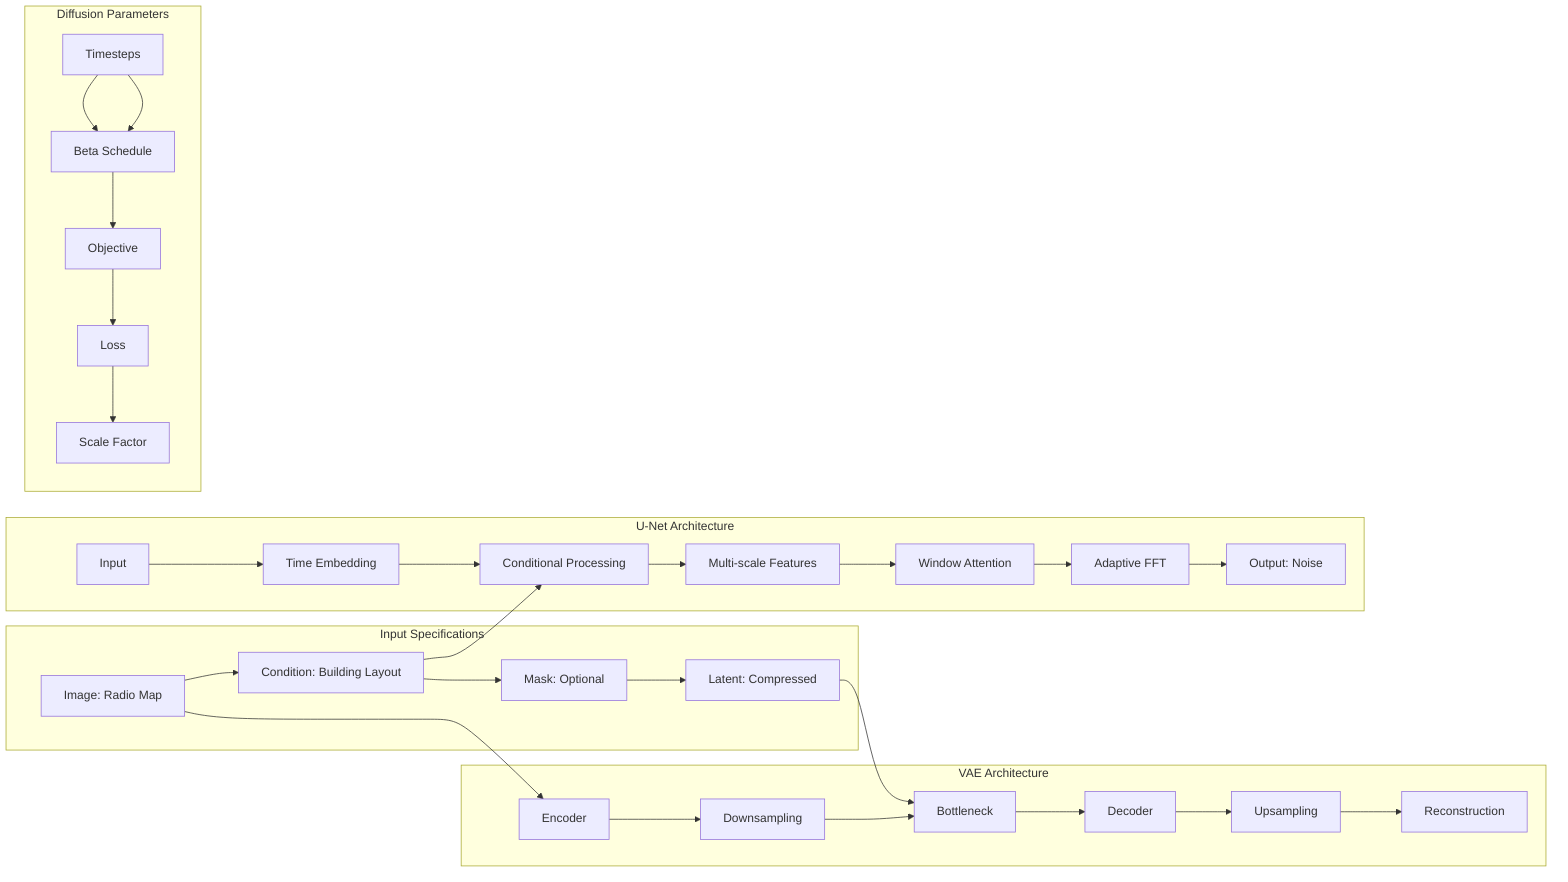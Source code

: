graph LR
    subgraph "Input Specifications"
        A[Image: Radio Map] --> B[Condition: Building Layout]
        B --> C[Mask: Optional]
        C --> D[Latent: Compressed]
    end
    
    subgraph "VAE Architecture"
        E[Encoder] --> F[Downsampling]
        F --> G[Bottleneck]
        G --> H[Decoder]
        H --> I[Upsampling]
        I --> J[Reconstruction]
    end
    
    subgraph "U-Net Architecture"
        K[Input] --> L[Time Embedding]
        L --> M[Conditional Processing]
        M --> N[Multi-scale Features]
        N --> O[Window Attention]
        O --> P[Adaptive FFT]
        P --> Q[Output: Noise]
    end
    
    subgraph "Diffusion Parameters"
        R[Timesteps] --> S[Beta Schedule]
        S --> T[Objective]
        T --> U[Loss]
        U --> V[Scale Factor]
    end
    
    A --> E
    B --> M
    D --> G
    R --> S